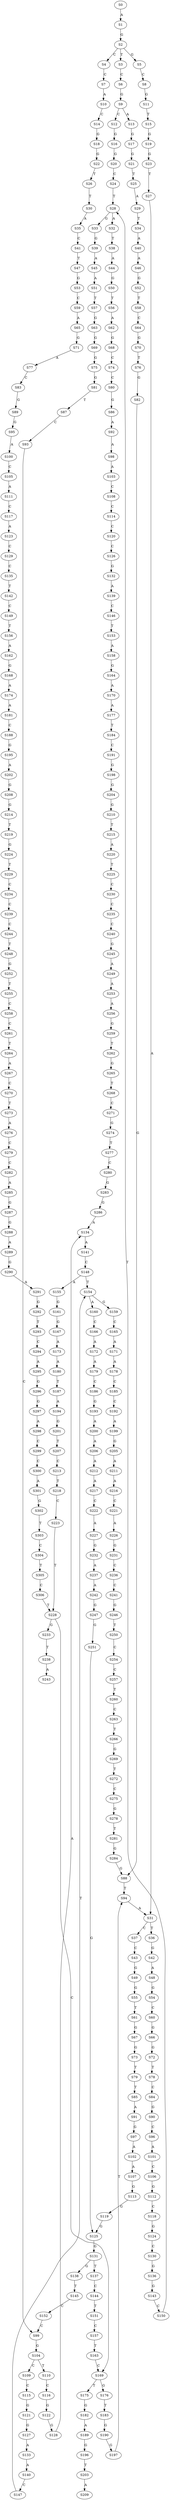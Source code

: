 strict digraph  {
	S0 -> S1 [ label = A ];
	S1 -> S2 [ label = G ];
	S2 -> S3 [ label = T ];
	S2 -> S4 [ label = C ];
	S2 -> S5 [ label = G ];
	S3 -> S6 [ label = C ];
	S4 -> S7 [ label = C ];
	S5 -> S8 [ label = C ];
	S6 -> S9 [ label = G ];
	S7 -> S10 [ label = A ];
	S8 -> S11 [ label = G ];
	S9 -> S12 [ label = C ];
	S9 -> S13 [ label = A ];
	S10 -> S14 [ label = C ];
	S11 -> S15 [ label = T ];
	S12 -> S16 [ label = G ];
	S13 -> S17 [ label = G ];
	S14 -> S18 [ label = G ];
	S15 -> S19 [ label = G ];
	S16 -> S20 [ label = G ];
	S17 -> S21 [ label = G ];
	S18 -> S22 [ label = G ];
	S19 -> S23 [ label = G ];
	S20 -> S24 [ label = C ];
	S21 -> S25 [ label = T ];
	S22 -> S26 [ label = T ];
	S23 -> S27 [ label = T ];
	S24 -> S28 [ label = T ];
	S25 -> S29 [ label = A ];
	S26 -> S30 [ label = T ];
	S27 -> S31 [ label = A ];
	S28 -> S32 [ label = A ];
	S28 -> S33 [ label = G ];
	S29 -> S34 [ label = T ];
	S30 -> S35 [ label = A ];
	S31 -> S36 [ label = T ];
	S31 -> S37 [ label = C ];
	S32 -> S38 [ label = T ];
	S33 -> S39 [ label = G ];
	S34 -> S40 [ label = A ];
	S35 -> S41 [ label = C ];
	S36 -> S42 [ label = G ];
	S37 -> S43 [ label = C ];
	S38 -> S44 [ label = A ];
	S39 -> S45 [ label = A ];
	S40 -> S46 [ label = A ];
	S41 -> S47 [ label = T ];
	S42 -> S48 [ label = A ];
	S43 -> S49 [ label = G ];
	S44 -> S50 [ label = G ];
	S45 -> S51 [ label = A ];
	S46 -> S52 [ label = G ];
	S47 -> S53 [ label = G ];
	S48 -> S54 [ label = G ];
	S49 -> S55 [ label = G ];
	S50 -> S56 [ label = T ];
	S51 -> S57 [ label = T ];
	S52 -> S58 [ label = T ];
	S53 -> S59 [ label = C ];
	S54 -> S60 [ label = C ];
	S55 -> S61 [ label = T ];
	S56 -> S62 [ label = A ];
	S57 -> S63 [ label = G ];
	S58 -> S64 [ label = C ];
	S59 -> S65 [ label = A ];
	S60 -> S66 [ label = G ];
	S61 -> S67 [ label = G ];
	S62 -> S68 [ label = G ];
	S63 -> S69 [ label = G ];
	S64 -> S70 [ label = G ];
	S65 -> S71 [ label = G ];
	S66 -> S72 [ label = G ];
	S67 -> S73 [ label = G ];
	S68 -> S74 [ label = C ];
	S69 -> S75 [ label = G ];
	S70 -> S76 [ label = T ];
	S71 -> S77 [ label = A ];
	S72 -> S78 [ label = T ];
	S73 -> S79 [ label = T ];
	S74 -> S80 [ label = C ];
	S75 -> S81 [ label = G ];
	S76 -> S82 [ label = G ];
	S77 -> S83 [ label = C ];
	S78 -> S84 [ label = C ];
	S79 -> S85 [ label = T ];
	S80 -> S86 [ label = G ];
	S81 -> S87 [ label = T ];
	S82 -> S88 [ label = G ];
	S83 -> S89 [ label = G ];
	S84 -> S90 [ label = G ];
	S85 -> S91 [ label = A ];
	S86 -> S92 [ label = A ];
	S87 -> S93 [ label = C ];
	S88 -> S94 [ label = T ];
	S89 -> S95 [ label = G ];
	S90 -> S96 [ label = C ];
	S91 -> S97 [ label = G ];
	S92 -> S98 [ label = A ];
	S93 -> S99 [ label = C ];
	S94 -> S31 [ label = A ];
	S95 -> S100 [ label = A ];
	S96 -> S101 [ label = A ];
	S97 -> S102 [ label = A ];
	S98 -> S103 [ label = A ];
	S99 -> S104 [ label = G ];
	S100 -> S105 [ label = C ];
	S101 -> S106 [ label = C ];
	S102 -> S107 [ label = A ];
	S103 -> S108 [ label = C ];
	S104 -> S109 [ label = C ];
	S104 -> S110 [ label = T ];
	S105 -> S111 [ label = A ];
	S106 -> S112 [ label = G ];
	S107 -> S113 [ label = G ];
	S108 -> S114 [ label = C ];
	S109 -> S115 [ label = C ];
	S110 -> S116 [ label = C ];
	S111 -> S117 [ label = C ];
	S112 -> S118 [ label = C ];
	S113 -> S119 [ label = G ];
	S114 -> S120 [ label = C ];
	S115 -> S121 [ label = G ];
	S116 -> S122 [ label = G ];
	S117 -> S123 [ label = A ];
	S118 -> S124 [ label = G ];
	S119 -> S125 [ label = G ];
	S120 -> S126 [ label = C ];
	S121 -> S127 [ label = G ];
	S122 -> S128 [ label = G ];
	S123 -> S129 [ label = C ];
	S124 -> S130 [ label = C ];
	S125 -> S131 [ label = G ];
	S126 -> S132 [ label = G ];
	S127 -> S133 [ label = A ];
	S128 -> S134 [ label = A ];
	S129 -> S135 [ label = C ];
	S130 -> S136 [ label = G ];
	S131 -> S137 [ label = T ];
	S131 -> S138 [ label = G ];
	S132 -> S139 [ label = A ];
	S133 -> S140 [ label = A ];
	S134 -> S141 [ label = A ];
	S135 -> S142 [ label = T ];
	S136 -> S143 [ label = G ];
	S137 -> S144 [ label = C ];
	S138 -> S145 [ label = T ];
	S139 -> S146 [ label = C ];
	S140 -> S147 [ label = C ];
	S141 -> S148 [ label = C ];
	S142 -> S149 [ label = C ];
	S143 -> S150 [ label = C ];
	S144 -> S151 [ label = T ];
	S145 -> S152 [ label = C ];
	S146 -> S153 [ label = T ];
	S147 -> S154 [ label = T ];
	S148 -> S155 [ label = A ];
	S148 -> S154 [ label = T ];
	S149 -> S156 [ label = T ];
	S150 -> S28 [ label = T ];
	S151 -> S157 [ label = C ];
	S152 -> S99 [ label = C ];
	S153 -> S158 [ label = A ];
	S154 -> S159 [ label = G ];
	S154 -> S160 [ label = A ];
	S155 -> S161 [ label = G ];
	S156 -> S162 [ label = A ];
	S157 -> S163 [ label = T ];
	S158 -> S164 [ label = G ];
	S159 -> S165 [ label = C ];
	S160 -> S166 [ label = C ];
	S161 -> S167 [ label = G ];
	S162 -> S168 [ label = G ];
	S163 -> S169 [ label = C ];
	S164 -> S170 [ label = A ];
	S165 -> S171 [ label = A ];
	S166 -> S172 [ label = A ];
	S167 -> S173 [ label = A ];
	S168 -> S174 [ label = A ];
	S169 -> S175 [ label = T ];
	S169 -> S176 [ label = G ];
	S170 -> S177 [ label = A ];
	S171 -> S178 [ label = A ];
	S172 -> S179 [ label = A ];
	S173 -> S180 [ label = A ];
	S174 -> S181 [ label = A ];
	S175 -> S182 [ label = G ];
	S176 -> S183 [ label = T ];
	S177 -> S184 [ label = T ];
	S178 -> S185 [ label = C ];
	S179 -> S186 [ label = C ];
	S180 -> S187 [ label = T ];
	S181 -> S188 [ label = C ];
	S182 -> S189 [ label = A ];
	S183 -> S190 [ label = G ];
	S184 -> S191 [ label = C ];
	S185 -> S192 [ label = C ];
	S186 -> S193 [ label = G ];
	S187 -> S194 [ label = A ];
	S188 -> S195 [ label = G ];
	S189 -> S196 [ label = G ];
	S190 -> S197 [ label = G ];
	S191 -> S198 [ label = G ];
	S192 -> S199 [ label = A ];
	S193 -> S200 [ label = A ];
	S194 -> S201 [ label = G ];
	S195 -> S202 [ label = A ];
	S196 -> S203 [ label = T ];
	S197 -> S94 [ label = T ];
	S198 -> S204 [ label = G ];
	S199 -> S205 [ label = G ];
	S200 -> S206 [ label = A ];
	S201 -> S207 [ label = T ];
	S202 -> S208 [ label = G ];
	S203 -> S209 [ label = A ];
	S204 -> S210 [ label = G ];
	S205 -> S211 [ label = A ];
	S206 -> S212 [ label = A ];
	S207 -> S213 [ label = C ];
	S208 -> S214 [ label = G ];
	S210 -> S215 [ label = T ];
	S211 -> S216 [ label = A ];
	S212 -> S217 [ label = A ];
	S213 -> S218 [ label = T ];
	S214 -> S219 [ label = T ];
	S215 -> S220 [ label = A ];
	S216 -> S221 [ label = C ];
	S217 -> S222 [ label = C ];
	S218 -> S223 [ label = C ];
	S219 -> S224 [ label = G ];
	S220 -> S225 [ label = T ];
	S221 -> S226 [ label = A ];
	S222 -> S227 [ label = A ];
	S223 -> S228 [ label = T ];
	S224 -> S229 [ label = T ];
	S225 -> S230 [ label = C ];
	S226 -> S231 [ label = G ];
	S227 -> S232 [ label = G ];
	S228 -> S169 [ label = C ];
	S228 -> S233 [ label = G ];
	S229 -> S234 [ label = C ];
	S230 -> S235 [ label = C ];
	S231 -> S236 [ label = C ];
	S232 -> S237 [ label = A ];
	S233 -> S238 [ label = T ];
	S234 -> S239 [ label = C ];
	S235 -> S240 [ label = C ];
	S236 -> S241 [ label = C ];
	S237 -> S242 [ label = A ];
	S238 -> S243 [ label = A ];
	S239 -> S244 [ label = C ];
	S240 -> S245 [ label = G ];
	S241 -> S246 [ label = G ];
	S242 -> S247 [ label = G ];
	S244 -> S248 [ label = T ];
	S245 -> S249 [ label = A ];
	S246 -> S250 [ label = T ];
	S247 -> S251 [ label = G ];
	S248 -> S252 [ label = G ];
	S249 -> S253 [ label = A ];
	S250 -> S254 [ label = C ];
	S251 -> S125 [ label = G ];
	S252 -> S255 [ label = T ];
	S253 -> S256 [ label = A ];
	S254 -> S257 [ label = C ];
	S255 -> S258 [ label = C ];
	S256 -> S259 [ label = G ];
	S257 -> S260 [ label = T ];
	S258 -> S261 [ label = C ];
	S259 -> S262 [ label = T ];
	S260 -> S263 [ label = C ];
	S261 -> S264 [ label = T ];
	S262 -> S265 [ label = G ];
	S263 -> S266 [ label = T ];
	S264 -> S267 [ label = A ];
	S265 -> S268 [ label = T ];
	S266 -> S269 [ label = G ];
	S267 -> S270 [ label = C ];
	S268 -> S271 [ label = C ];
	S269 -> S272 [ label = T ];
	S270 -> S273 [ label = T ];
	S271 -> S274 [ label = G ];
	S272 -> S275 [ label = C ];
	S273 -> S276 [ label = A ];
	S274 -> S277 [ label = T ];
	S275 -> S278 [ label = G ];
	S276 -> S279 [ label = C ];
	S277 -> S280 [ label = C ];
	S278 -> S281 [ label = T ];
	S279 -> S282 [ label = C ];
	S280 -> S283 [ label = G ];
	S281 -> S284 [ label = G ];
	S282 -> S285 [ label = A ];
	S283 -> S286 [ label = G ];
	S284 -> S88 [ label = G ];
	S285 -> S287 [ label = G ];
	S286 -> S134 [ label = A ];
	S287 -> S288 [ label = G ];
	S288 -> S289 [ label = A ];
	S289 -> S290 [ label = G ];
	S290 -> S291 [ label = A ];
	S291 -> S292 [ label = G ];
	S292 -> S293 [ label = T ];
	S293 -> S294 [ label = C ];
	S294 -> S295 [ label = A ];
	S295 -> S296 [ label = G ];
	S296 -> S297 [ label = G ];
	S297 -> S298 [ label = A ];
	S298 -> S299 [ label = C ];
	S299 -> S300 [ label = C ];
	S300 -> S301 [ label = A ];
	S301 -> S302 [ label = G ];
	S302 -> S303 [ label = T ];
	S303 -> S304 [ label = C ];
	S304 -> S305 [ label = T ];
	S305 -> S306 [ label = C ];
	S306 -> S228 [ label = T ];
}
